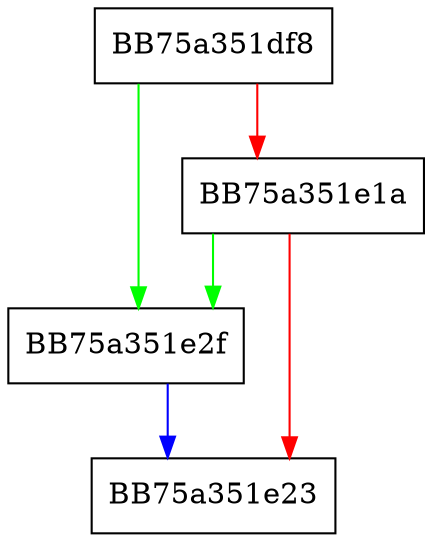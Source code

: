 digraph find {
  node [shape="box"];
  graph [splines=ortho];
  BB75a351df8 -> BB75a351e2f [color="green"];
  BB75a351df8 -> BB75a351e1a [color="red"];
  BB75a351e1a -> BB75a351e2f [color="green"];
  BB75a351e1a -> BB75a351e23 [color="red"];
  BB75a351e2f -> BB75a351e23 [color="blue"];
}